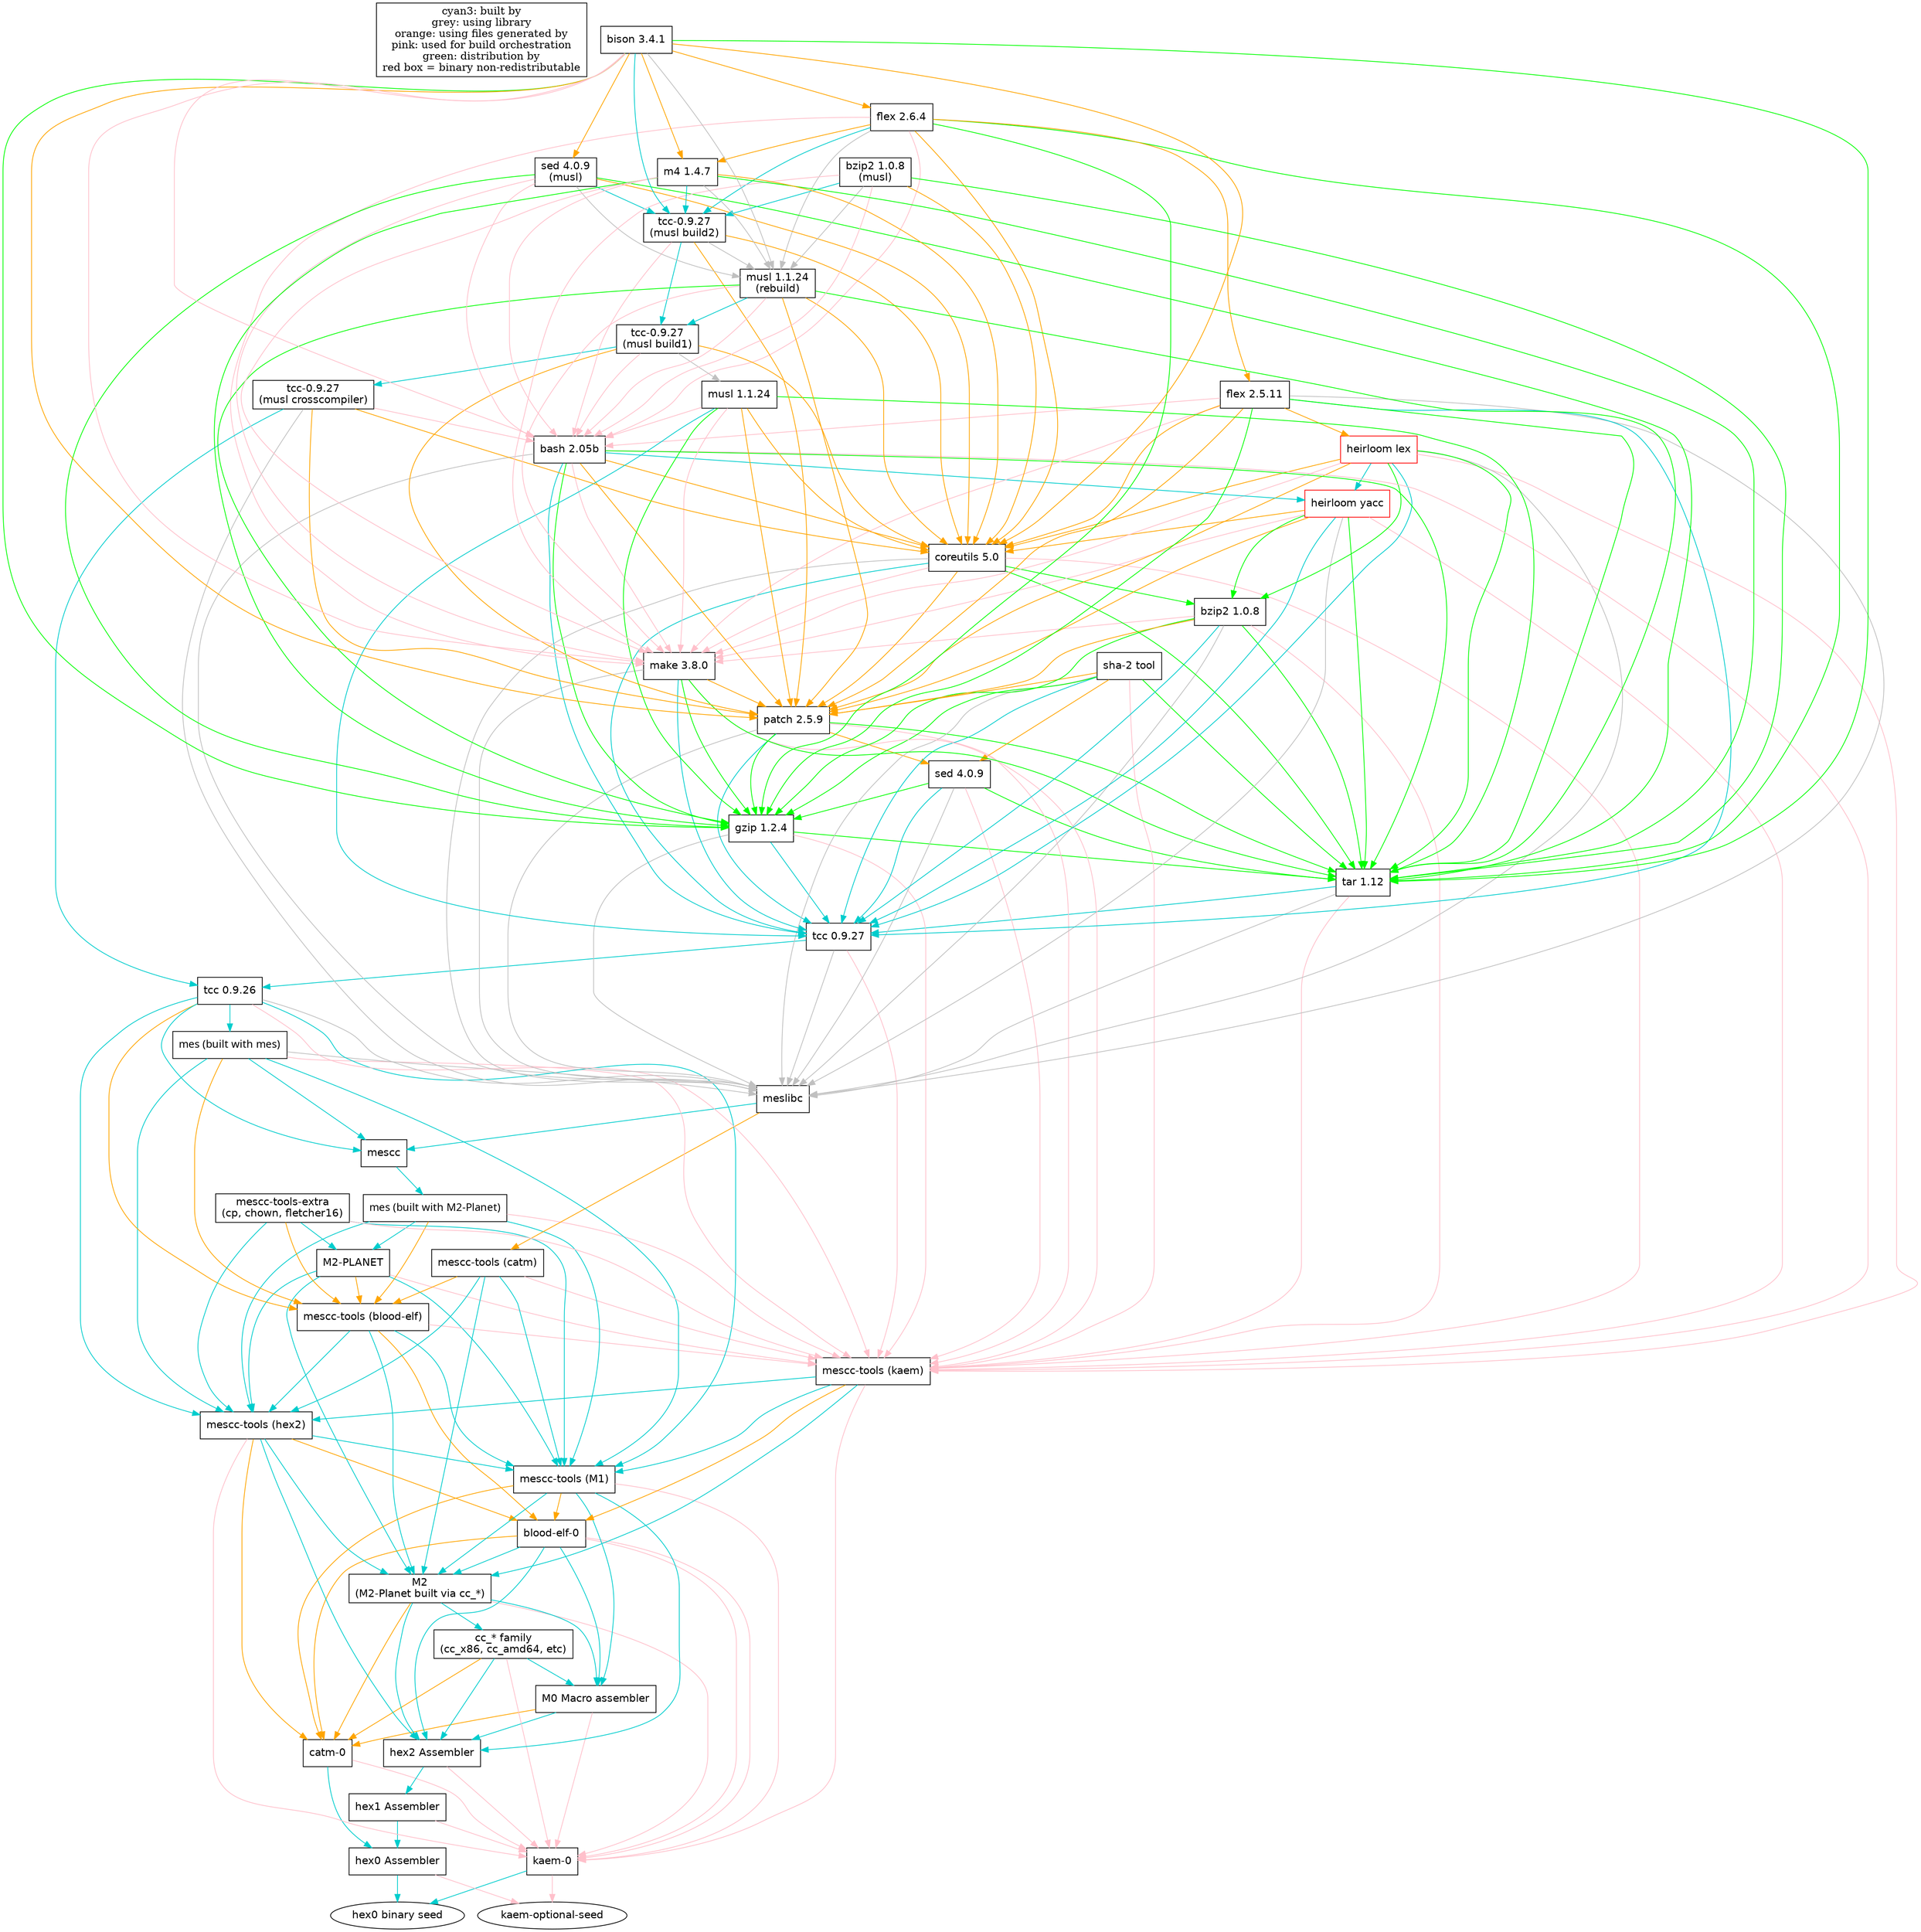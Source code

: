 digraph "live-bootstrap" {
	"NULL"  [label = "cyan3: built by\ngrey: using library\norange: using files generated by\npink: used for build orchestration\ngreen: distribution by\nred box = binary non-redistributable", shape = box];

	# boxes of software
	"kaem-optional-seed" [label = "kaem-optional-seed", fontname = Helvetica];
	"hex0-seed" [label = "hex0 binary seed", fontname = Helvetica];
	"kaem-0" [label = "kaem-0", shape=box, fontname = Helvetica];
	"hex0-assembler" [label = "hex0 Assembler", shape = box, fontname = Helvetica];
	"catm-0" [label = "catm-0", shape = box, fontname = Helvetica];
	"hex1-assembler" [label = "hex1 Assembler", shape = box, fontname = Helvetica];
	"hex2-assembler" [label = "hex2 Assembler", shape = box, fontname = Helvetica];
	"M0-Macro" [label = "M0 Macro assembler", shape = box, fontname = Helvetica];
	"cc_*" [label = "cc_* family\n(cc_x86, cc_amd64, etc)", shape = box, fontname = Helvetica];
	"M2" [label = "M2\n(M2-Planet built via cc_*)", shape = box, fontname = Helvetica];
	"M2-Planet" [label = "M2-PLANET", shape = box, fontname = Helvetica];
	"blood-elf" [label = "mescc-tools (blood-elf)", shape = box, fontname = Helvetica];
	"blood-elf-0" [label = "blood-elf-0", shape = box, fontname = Helvetica];
	"hex2" [label = "mescc-tools (hex2)", shape = box, fontname = Helvetica];
	"M1" [label = "mescc-tools (M1)", shape = box, fontname = Helvetica];
	"kaem" [label = "mescc-tools (kaem)", shape = box, fontname = Helvetica];
	"catm" [label = "mescc-tools (catm)", shape = box, fontname = Helvetica];
	"mes-m2" [label = "mes (built with M2-Planet)", shape = box, fontname = Helventica];
	"mescc" [label = "mescc", shape = box, fontname = Helvetica];
	"meslibc" [label = "meslibc", shape = box, fontname = Helvetica];
	"mes" [label = "mes (built with mes)", shape = box, fontname = Helventica];
	"tcc 0.9.26" [label = "tcc 0.9.26", shape = box, fontname = Helvetica];
	"tcc" [label = "tcc 0.9.27", shape = box, fontname = Helvetica];
	"mescc-tools-extra" [label = "mescc-tools-extra\n(cp, chown, fletcher16)", shape=box, fontname=Helvetica];
	"tar" [label = "tar 1.12", shape=box, fontname=Helvetica];
	"gzip" [label = "gzip 1.2.4", shape=box, fontname=Helvetica];
	"sed" [label = "sed 4.0.9", shape=box, fontname=Helvetica];
	"patch" [label = "patch 2.5.9", shape=box, fontname=Helvetica];
	"sha-2" [label = "sha-2 tool", shape=box, fontname=Helvetica];
	"make" [label = "make 3.8.0", shape=box, fontname=Helvetica];
	"bzip2" [label = "bzip2 1.0.8", shape=box, fontname=Helvetica];
	"coreutils5" [label = "coreutils 5.0", shape=box, fontname=Helvetica];
	"yacc" [label = "heirloom yacc", shape=box, fontname=Helvetica, color=red];
	"lex" [label = "heirloom lex", shape=box, fontname=Helvetica, color=red];
	"bash" [label = "bash 2.05b", shape=box, fontname=Helvetica];
	"flex0" [label = "flex 2.5.11", shape=box, fontname=Helvetica];
	"flex" [label = "flex 2.6.4", shape=box, fontname=Helvetica];
	"musl1" [label = "musl 1.1.24", shape=box, fontname=Helvetica];
	"tcc-musl0" [label = "tcc-0.9.27\n(musl crosscompiler)", shape = box, fontname = Helvetica];
	"tcc-musl1" [label = "tcc-0.9.27\n(musl build1)", shape = box, fontname = Helvetica];
	"tcc-musl2" [label = "tcc-0.9.27\n(musl build2)", shape = box, fontname = Helvetica];
	"musl2" [label = "musl 1.1.24\n(rebuild)", shape=box, fontname=Helvetica];
	"sed-musl" [label = "sed 4.0.9\n(musl)", shape=box, fontname=Helvetica];
	"bzip2-musl" [label = "bzip2 1.0.8\n(musl)", shape=box, fontname=Helvetica];
	"m4" [label = "m4 1.4.7", shape=box, fontname=Helvetica];
	"bison" [label = "bison 3.4.1", shape=box, fontname=Helvetica];

	subgraph "stage0-posix" {
	# Step 0a
	"hex0-assembler" -> "hex0-seed" [color = cyan3];
	"hex0-assembler" -> "kaem-optional-seed" [color = pink];
	# Step 0b
	"kaem-0" -> "hex0-seed" [color = cyan3];
	"kaem-0" -> "kaem-optional-seed" [color = pink];
	# Step 1a
	"hex1-assembler" -> "hex0-assembler" [color = cyan3];
	"hex1-assembler" -> "kaem-0" [color = pink];
	# Step 1b
	"catm-0" -> "hex0-assembler" [color = cyan3];
	"catm-0" -> "kaem-0" [color = pink];
	# Step 2
	"hex2-assembler" -> "kaem-0" [color = pink];
	"hex2-assembler" -> "hex1-assembler" [color = cyan3];
	# Step 3
	"M0-Macro" -> "catm-0" [color = orange];
	"M0-Macro" -> "hex2-assembler" [color = cyan3];
	"M0-Macro" -> "kaem-0" [color = pink];
	# Step 4
	"cc_*" -> "M0-Macro" [color = cyan3];
	"cc_*" -> "catm-0" [color = orange];
	"cc_*" -> "hex2-assembler" [color = cyan3];
	"cc_*" -> "kaem-0" [color = pink];
	# Step 5
	"M2" -> "cc_*" [color = cyan3];
	"M2" -> "catm-0" [color = orange];
	"M2" -> "M0-Macro" [color = cyan3];
	"M2" -> "hex2-assembler" [color = cyan3];
	"M2" -> "kaem-0" [color = pink];
	# Step 6
	"blood-elf-0" -> "M2" [color = cyan3];
	"blood-elf-0" -> "catm-0" [color = orange];
	"blood-elf-0" -> "M0-Macro" [color = cyan3];
	"blood-elf-0" -> "kaem-0" [color = pink];
	"blood-elf-0" -> "hex2-assembler" [color = cyan3];
	"blood-elf-0" -> "kaem-0" [color = pink];
	# Step 7
	"M1" -> "M2" [color = cyan3];
	"M1" -> "blood-elf-0" [color = orange];
	"M1" -> "catm-0" [color = orange];
	"M1" -> "M0-Macro" [color = cyan3];
	"M1" -> "hex2-assembler" [color = cyan3];
	"M1" -> "kaem-0" [color = pink];
	# Step 8
	"hex2" -> "M2" [color = cyan3];
	"hex2" -> "blood-elf-0" [color = orange];
	"hex2" -> "M1" [color = cyan3];
	"hex2" -> "catm-0" [color = orange];
	"hex2" -> "hex2-assembler" [color = cyan3];
	"hex2" -> "kaem-0" [color = pink];
	# Step 9
	"kaem" -> "M2" [color = cyan3];
	"kaem" -> "blood-elf-0" [color = orange];
	"kaem" -> "M1" [color = cyan3];
	"kaem" -> "hex2" [color = cyan3];
	"kaem" -> "kaem-0" [color = pink];
	# Step 10
	"blood-elf" -> "M2" [color = cyan3];
	"blood-elf" -> "blood-elf-0" [color = orange];
	"blood-elf" -> "M1" [color = cyan3];
	"blood-elf" -> "hex2" [color = cyan3];
	"blood-elf" -> "kaem" [color = pink];
	# Step 11
	"catm" -> "M2" [color = cyan3];
	"catm" -> "blood-elf" [color = orange];
	"catm" -> "M1" [color = cyan3];
	"catm" -> "hex2" [color = cyan3];
	"catm" -> "kaem" [color = pink];
	# Step 12
	"M2-Planet" -> "M2" [color = cyan3];
	"M2-Planet" -> "blood-elf" [color = orange];
	"M2-Planet" -> "M1" [color = cyan3];
	"M2-Planet" -> "hex2" [color = cyan3];
	"M2-Planet" -> "kaem" [color = pink];

	# Step 13
	"mes-m2" -> "M2-Planet" [color = cyan3];
	"mes-m2" -> "blood-elf" [color = orange];
	"mes-m2" -> "M1" [color = cyan3];
	"mes-m2" -> "hex2" [color = cyan3];
	"mes-m2" -> "kaem" [color = pink];
	}


	"mescc-tools-extra" -> "M1" [color = cyan3];
	"mescc-tools-extra" -> "M2-Planet" [color=cyan3];
	"mescc-tools-extra" -> "blood-elf" [color = orange];
	"mescc-tools-extra" -> "hex2" [color = cyan3];
	"mescc-tools-extra" -> "kaem" [color = pink];

	"mescc" -> "mes-m2" [color = cyan3];

	"meslibc" -> "mescc" [color = cyan3];
	"meslibc" -> "catm" [color = orange];

	"mes" -> "M1" [color = cyan3];
	"mes" -> "blood-elf" [color = orange];
	"mes" -> "hex2" [color = cyan3];
	"mes" -> "kaem" [color = pink];
	"mes" -> "mescc" [color = cyan3];
	"mes" -> "meslibc" [color = grey];

	"tcc 0.9.26" -> "M1" [color = cyan3];
	"tcc 0.9.26" -> "blood-elf" [color = orange];
	"tcc 0.9.26" -> "hex2" [color = cyan3];
	"tcc 0.9.26" -> "kaem" [color = pink];
	"tcc 0.9.26" -> "mes" [color = cyan3];
	"tcc 0.9.26" -> "mescc" [color = cyan3];
	"tcc 0.9.26" -> "meslibc" [color = grey];

	"tcc" -> "kaem" [color = pink];
	"tcc" -> "meslibc" [color = grey];
	"tcc" -> "tcc 0.9.26" [color = cyan3];
	"tar" -> "kaem" [color = pink];
	"tar" -> "meslibc" [color = grey];
	"tar" -> "tcc" [color = cyan3];

	"gzip" -> "kaem" [color = pink];
	"gzip" -> "meslibc" [color = grey];
	"gzip" -> "tar" [color = green];
	"gzip" -> "tcc" [color = cyan3];

	"sed" -> "gzip" [color = green];
	"sed" -> "kaem" [color = pink];
	"sed" -> "meslibc" [color = grey];
	"sed" -> "tar" [color = green];
	"sed" -> "tcc" [color = cyan3];

	"patch" -> "gzip" [color = green];
	"patch" -> "kaem" [color = pink];
	"patch" -> "meslibc" [color = grey];
	"patch" -> "sed" [color = orange];
	"patch" -> "tar" [color = green];
	"patch" -> "tcc" [color = cyan3];

	"sha-2" -> "gzip" [color = green];
	"sha-2" -> "kaem" [color = pink];
	"sha-2" -> "meslibc" [color = grey];
	"sha-2" -> "patch" [color = orange];
	"sha-2" -> "sed" [color = orange];
	"sha-2" -> "tar" [color = green];
	"sha-2" -> "tcc" [color = cyan3];

	"make" -> "gzip" [color = green];
	"make" -> "kaem" [color = pink];
	"make" -> "meslibc" [color = grey];
	"make" -> "patch" [color = orange];
	"make" -> "tar" [color = green];
	"make" -> "tcc" [color = cyan3];

	"bzip2" -> "gzip" [color = green];
	"bzip2" -> "kaem" [color = pink];
	"bzip2" -> "make" [color = pink];
	"bzip2" -> "meslibc" [color = grey];
	"bzip2" -> "patch" [color = orange];
	"bzip2" -> "tar" [color = green];
	"bzip2" -> "tcc" [color = cyan3];

	"coreutils5" -> "bzip2" [color = green];
	"coreutils5" -> "kaem" [color = pink];
	"coreutils5" -> "make" [color = pink];
	"coreutils5" -> "meslibc" [color = grey];
	"coreutils5" -> "patch" [color = orange];
	"coreutils5" -> "tar" [color = green];
	"coreutils5" -> "tcc" [color = cyan3];

	"yacc" -> "bzip2" [color = green];
	"yacc" -> "coreutils5" [color = orange];
	"yacc" -> "kaem" [color = pink];
	"yacc" -> "make" [color = pink];
	"yacc" -> "meslibc" [color = grey];
	"yacc" -> "patch" [color = orange];
	"yacc" -> "tar" [color = green];
	"yacc" -> "tcc" [color = cyan3];

	"lex" -> "bzip2" [color = green];
	"lex" -> "coreutils5" [color = orange];
	"lex" -> "kaem" [color = pink];
	"lex" -> "make" [color = pink];
	"lex" -> "meslibc" [color = grey];
	"lex" -> "patch" [color = orange];
	"lex" -> "tar" [color = green];
	"lex" -> "tcc" [color = cyan3];
	"lex" -> "yacc" [color = cyan3];

	"bash" -> "coreutils5" [color = orange];
	"bash" -> "gzip" [color = green];
	"bash" -> "kaem" [color = pink];
	"bash" -> "make" [color = pink];
	"bash" -> "meslibc" [color = grey];
	"bash" -> "patch" [color = orange];
	"bash" -> "tar" [color = green];
	"bash" -> "tcc" [color = cyan3];
	"bash" -> "yacc" [color = cyan3];

	"flex0" -> "bash" [color = pink];
	"flex0" -> "coreutils5" [color = orange];
	"flex0" -> "gzip" [color = green];
	"flex0" -> "lex" [color = orange];
	"flex0" -> "make" [color = pink];
	"flex0" -> "meslibc" [color = grey];
	"flex0" -> "patch" [color = orange];
	"flex0" -> "tar" [color = green];
	"flex0" -> "tcc" [color = cyan3];

	"musl1" -> "bash" [color = pink];
	"musl1" -> "coreutils5" [color = orange];
	"musl1" -> "gzip" [color = green];
	"musl1" -> "make" [color = pink];
	"musl1" -> "patch" [color = orange];
	"musl1" -> "tar" [color = green];
	"musl1" -> "tcc" [color = cyan3];

	"tcc-musl0" -> "bash" [color = pink];
	"tcc-musl0" -> "coreutils5" [color = orange];
	"tcc-musl0" -> "meslibc" [color = grey];
	"tcc-musl0" -> "patch" [color = orange];
	"tcc-musl0" -> "tcc 0.9.26" [color = cyan3];

	"tcc-musl1" -> "bash" [color = pink];
	"tcc-musl1" -> "coreutils5" [color = orange];
	"tcc-musl1" -> "musl1" [color = grey];
	"tcc-musl1" -> "patch" [color = orange];
	"tcc-musl1" -> "tcc-musl0" [color = cyan3];

	"musl2" -> "bash" [color = pink];
	"musl2" -> "coreutils5" [color = orange];
	"musl2" -> "gzip" [color = green];
	"musl2" -> "make" [color = pink];
	"musl2" -> "patch" [color = orange];
	"musl2" -> "tar" [color = green];
	"musl2" -> "tcc-musl1" [color = cyan3];

	"tcc-musl2" -> "bash" [color = pink];
	"tcc-musl2" -> "coreutils5" [color = orange];
	"tcc-musl2" -> "musl2" [color = grey];
	"tcc-musl2" -> "patch" [color = orange];
	"tcc-musl2" -> "tcc-musl1" [color = cyan3];

	"sed-musl" -> "bash" [color = pink];
	"sed-musl" -> "coreutils5" [color = orange];
	"sed-musl" -> "gzip" [color = green];
	"sed-musl" -> "make" [color = pink];
	"sed-musl" -> "musl2" [color = grey];
	"sed-musl" -> "tar" [color = green];
	"sed-musl" -> "tcc-musl2" [color = cyan3];

	"bzip2-musl" -> "bash" [color = pink];
	"bzip2-musl" -> "coreutils5" [color = orange];
	"bzip2-musl" -> "make" [color = pink];
	"bzip2-musl" -> "musl2" [color = grey];
	"bzip2-musl" -> "tar" [color = green];
	"bzip2-musl" -> "tcc-musl2" [color = cyan3];

	"m4" -> "bash" [color = pink];
	"m4" -> "coreutils5" [color = orange];
	"m4" -> "gzip" [color = green];
	"m4" -> "make" [color = pink];
	"m4" -> "musl2" [color = grey];
	"m4" -> "tar" [color = green];
	"m4" -> "tcc-musl2" [color = cyan3];

	"flex" -> "bash" [color = pink];
	"flex" -> "coreutils5" [color = orange];
	"flex" -> "flex0" [color = orange];
	"flex" -> "gzip" [color = green];
	"flex" -> "m4" [color = orange];
	"flex" -> "make" [color = pink];
	"flex" -> "musl2" [color = grey];
	"flex" -> "tar" [color = green];
	"flex" -> "tcc-musl2" [color = cyan3];

	"bison" -> "bash" [color = pink];
	"bison" -> "coreutils5" [color = orange];
	"bison" -> "flex" [color = orange];
	"bison" -> "gzip" [color = green];
	"bison" -> "m4" [color = orange];
	"bison" -> "make" [color = pink];
	"bison" -> "musl2" [color = grey];
	"bison" -> "patch" [color = orange];
	"bison" -> "sed-musl" [color = orange];
	"bison" -> "tar" [color = green];
	"bison" -> "tcc-musl2" [color = cyan3];
}
